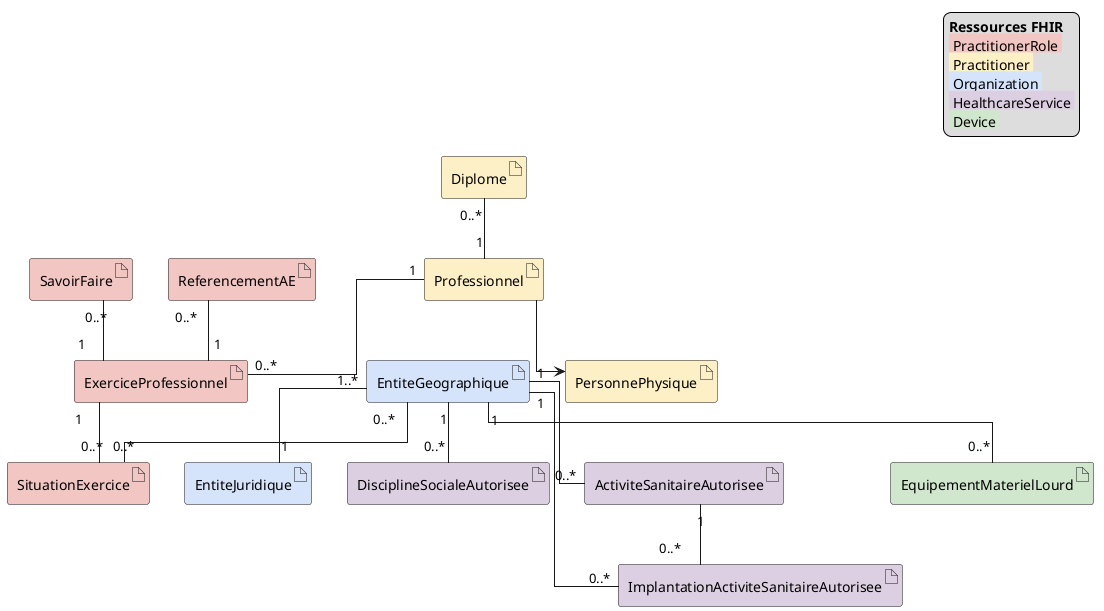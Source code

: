@startuml

skinparam linetype ortho


' Practitioner
artifact "Professionnel" as pro #FEF0C6
artifact "PersonnePhysique" as pp #FEF0C6
artifact "Diplome" as di #FEF0C6

' PractitionerRole
artifact "ExerciceProfessionnel" as expro #F2C6C3
artifact "SituationExercice" as sitex #F2C6C3
artifact "SavoirFaire" as sf #F2C6C3
artifact "ReferencementAE" as rae #F2C6C3


' Organization
artifact "EntiteJuridique" as ej #D6E4FB
artifact "EntiteGeographique" as eg #D6E4FB

'HealthcareService
artifact "DisciplineSocialeAutorisee" as dsa #DDCFE2
artifact "ActiviteSanitaireAutorisee" as asa #DDCFE2
artifact "ImplantationActiviteSanitaireAutorisee" as iasa #DDCFE2

'Device
artifact "EquipementMaterielLourd" as eml #D0E6CD

legend top right
  **Ressources FHIR**
  <back:#F2C6C3><color:black> PractitionerRole </color></back>
  <back:#FEF0C6><color:black> Practitioner </color></back>
  <back:#D6E4FB><color:black> Organization </color></back>
  <back:#DDCFE2><color:black> HealthcareService </color></back>
  <back:#D0E6CD><color:black> Device </color></back>
end legend


di "0..*" -- "1" pro
pro --> pp

pro "1" -- "0..*" expro
expro "1" -- "0..*" sitex
sf "0..*" -- "1" expro
rae "0..*" -- "1" expro

eg "0..*" -- "0..*" sitex
eg "1..*" -- "1" ej

eg "1" -- "0..*" dsa
eg "1" -- "0..*" asa
eg "1" -- "0..*" iasa
eg "1" -- "0..*" eml


asa "1" -- "0..*" iasa


@enduml